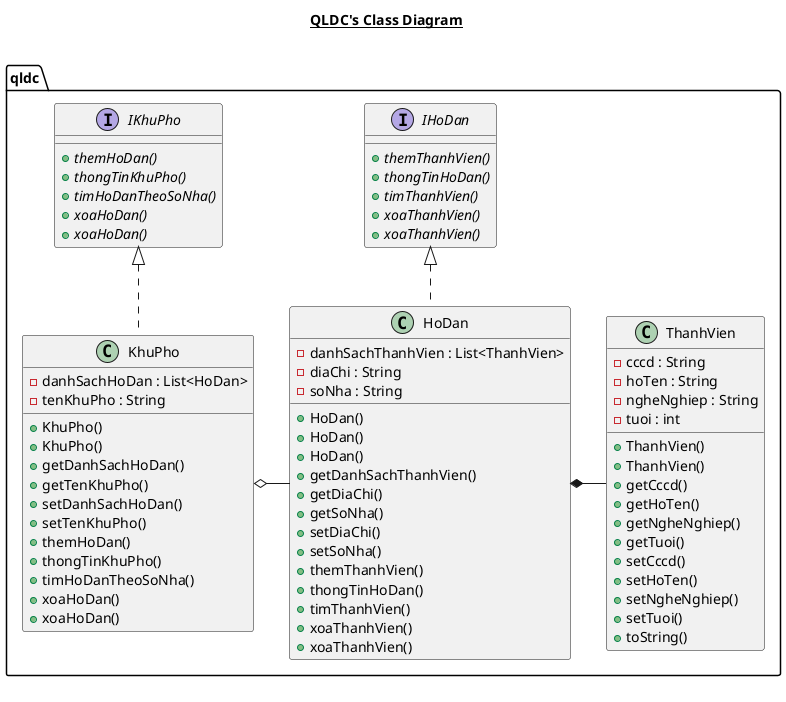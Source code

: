 @startuml

title __QLDC's Class Diagram__\n

  namespace qldc {
    class qldc.HoDan {
        - danhSachThanhVien : List<ThanhVien>
        - diaChi : String
        - soNha : String
        + HoDan()
        + HoDan()
        + HoDan()
        + getDanhSachThanhVien()
        + getDiaChi()
        + getSoNha()
        + setDiaChi()
        + setSoNha()
        + themThanhVien()
        + thongTinHoDan()
        + timThanhVien()
        + xoaThanhVien()
        + xoaThanhVien()
    }
  }
  

  namespace qldc {
    interface qldc.IHoDan {
        {abstract} + themThanhVien()
        {abstract} + thongTinHoDan()
        {abstract} + timThanhVien()
        {abstract} + xoaThanhVien()
        {abstract} + xoaThanhVien()
    }
  }
  

  namespace qldc {
    interface qldc.IKhuPho {
        {abstract} + themHoDan()
        {abstract} + thongTinKhuPho()
        {abstract} + timHoDanTheoSoNha()
        {abstract} + xoaHoDan()
        {abstract} + xoaHoDan()
    }
  }
  

  namespace qldc {
    class qldc.KhuPho {
        - danhSachHoDan : List<HoDan>
        - tenKhuPho : String
        + KhuPho()
        + KhuPho()
        + getDanhSachHoDan()
        + getTenKhuPho()
        + setDanhSachHoDan()
        + setTenKhuPho()
        + themHoDan()
        + thongTinKhuPho()
        + timHoDanTheoSoNha()
        + xoaHoDan()
        + xoaHoDan()
    }
  }
  

  namespace qldc {
    class qldc.ThanhVien {
        - cccd : String
        - hoTen : String
        - ngheNghiep : String
        - tuoi : int
        + ThanhVien()
        + ThanhVien()
        + getCccd()
        + getHoTen()
        + getNgheNghiep()
        + getTuoi()
        + setCccd()
        + setHoTen()
        + setNgheNghiep()
        + setTuoi()
        + toString()
    }
  }
  

  qldc.HoDan .up.|> qldc.IHoDan
  qldc.KhuPho .up.|> qldc.IKhuPho
  qldc.ThanhVien -left-* qldc.HoDan
  qldc.HoDan -left-o qldc.KhuPho


right footer

endfooter

@enduml
